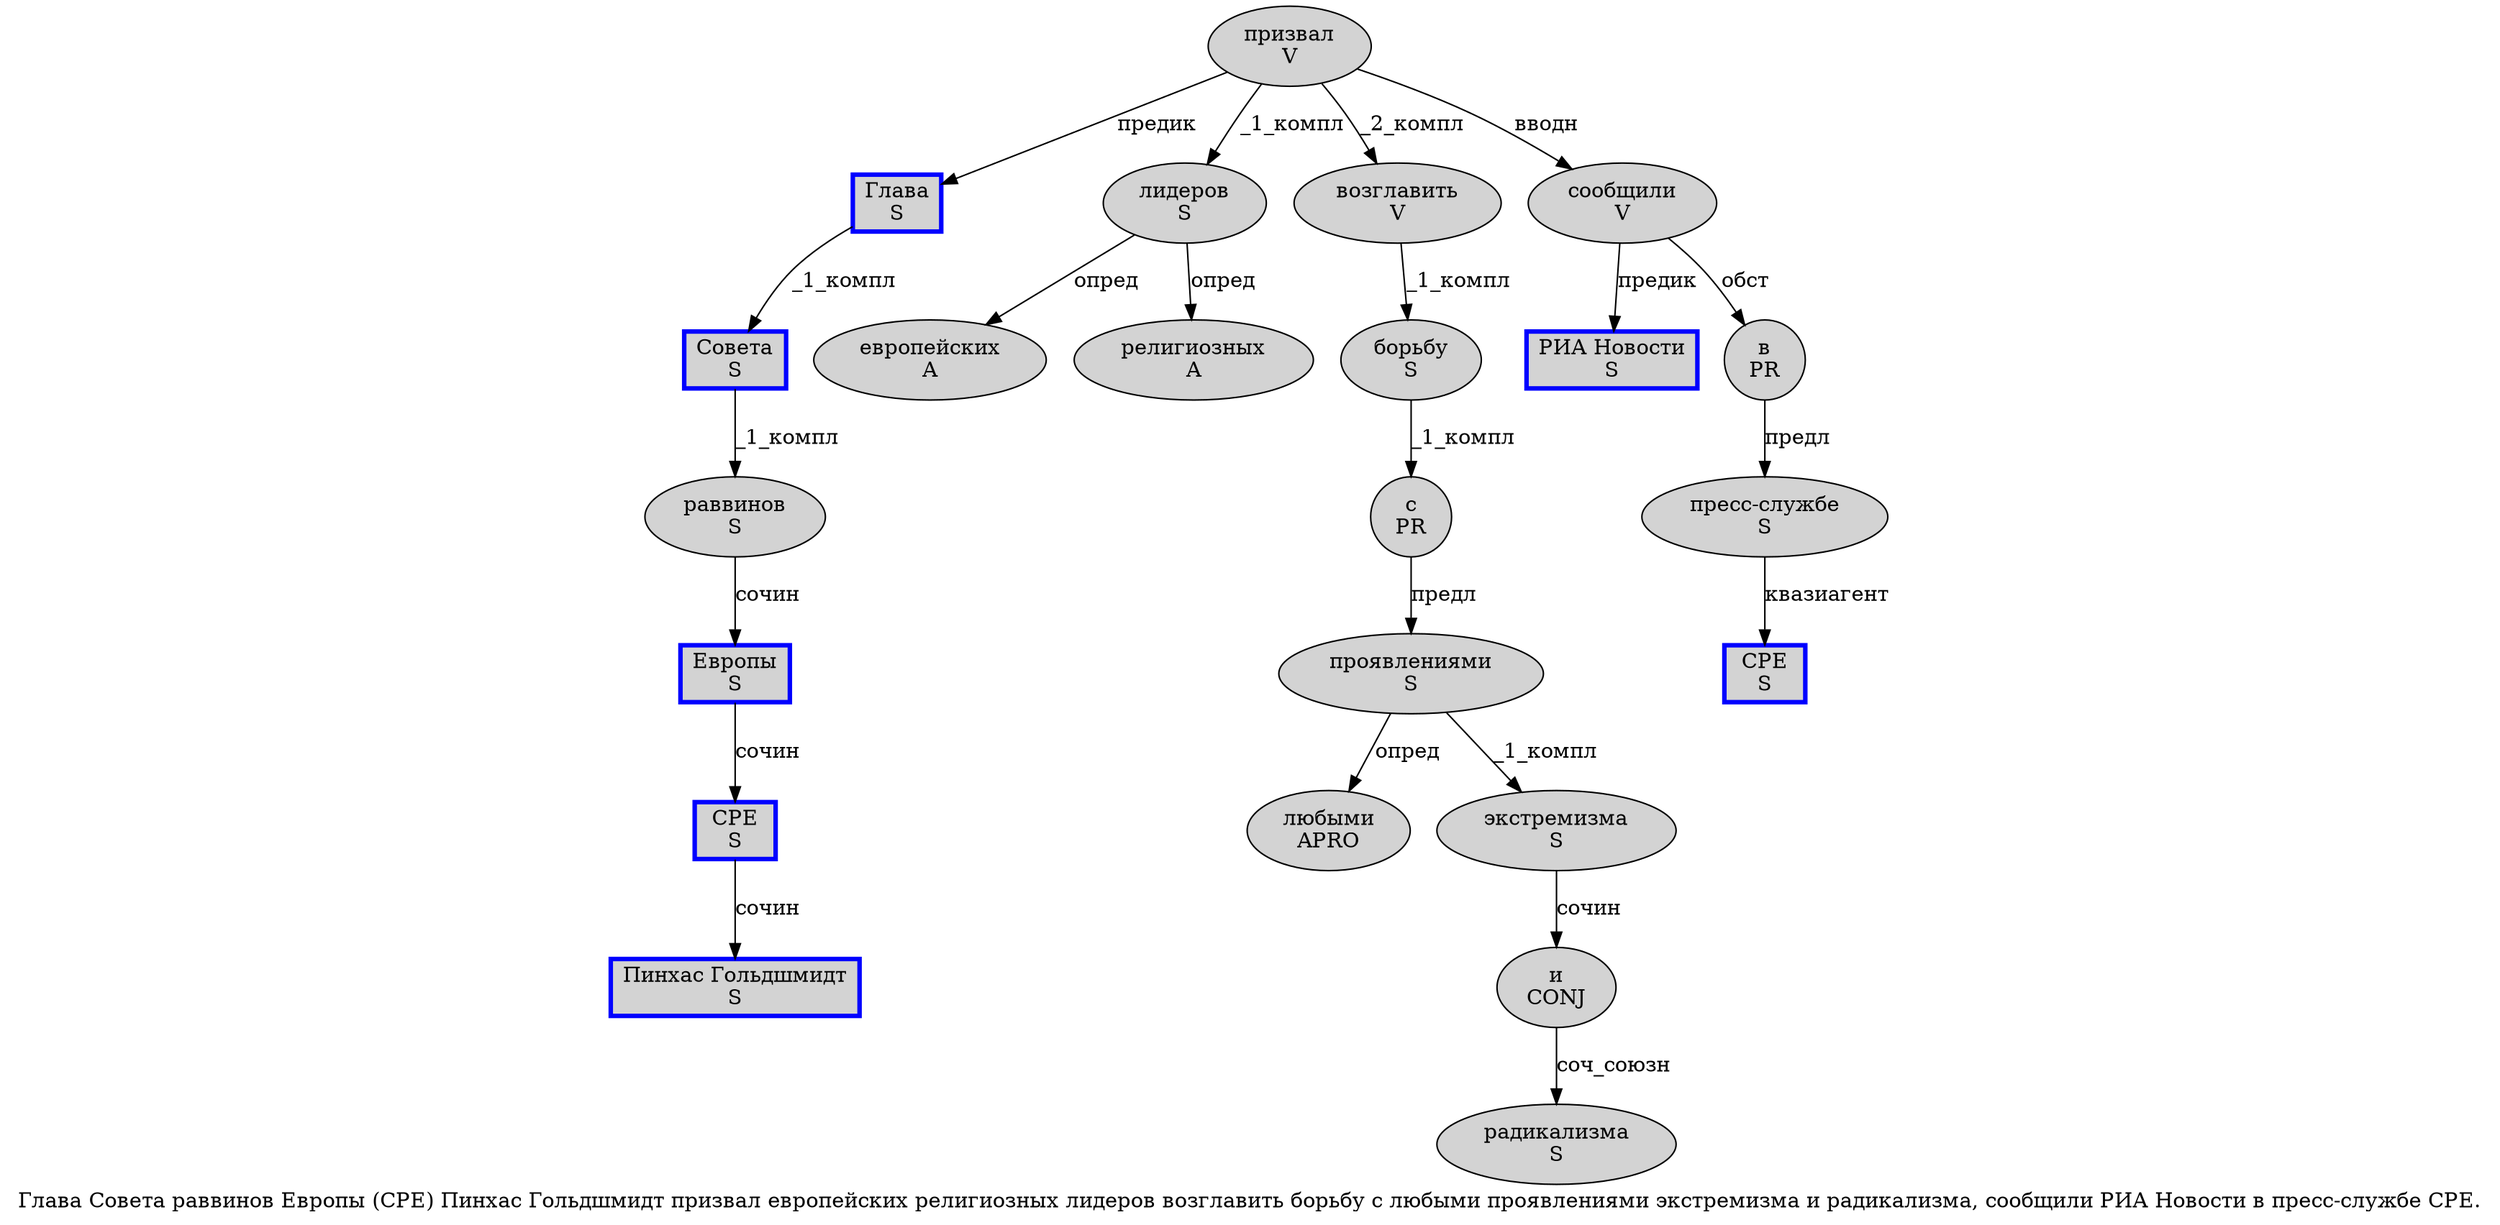 digraph SENTENCE_198 {
	graph [label="Глава Совета раввинов Европы (СРЕ) Пинхас Гольдшмидт призвал европейских религиозных лидеров возглавить борьбу с любыми проявлениями экстремизма и радикализма, сообщили РИА Новости в пресс-службе СРЕ."]
	node [style=filled]
		0 [label="Глава
S" color=blue fillcolor=lightgray penwidth=3 shape=box]
		1 [label="Совета
S" color=blue fillcolor=lightgray penwidth=3 shape=box]
		2 [label="раввинов
S" color="" fillcolor=lightgray penwidth=1 shape=ellipse]
		3 [label="Европы
S" color=blue fillcolor=lightgray penwidth=3 shape=box]
		5 [label="СРЕ
S" color=blue fillcolor=lightgray penwidth=3 shape=box]
		7 [label="Пинхас Гольдшмидт
S" color=blue fillcolor=lightgray penwidth=3 shape=box]
		8 [label="призвал
V" color="" fillcolor=lightgray penwidth=1 shape=ellipse]
		9 [label="европейских
A" color="" fillcolor=lightgray penwidth=1 shape=ellipse]
		10 [label="религиозных
A" color="" fillcolor=lightgray penwidth=1 shape=ellipse]
		11 [label="лидеров
S" color="" fillcolor=lightgray penwidth=1 shape=ellipse]
		12 [label="возглавить
V" color="" fillcolor=lightgray penwidth=1 shape=ellipse]
		13 [label="борьбу
S" color="" fillcolor=lightgray penwidth=1 shape=ellipse]
		14 [label="с
PR" color="" fillcolor=lightgray penwidth=1 shape=ellipse]
		15 [label="любыми
APRO" color="" fillcolor=lightgray penwidth=1 shape=ellipse]
		16 [label="проявлениями
S" color="" fillcolor=lightgray penwidth=1 shape=ellipse]
		17 [label="экстремизма
S" color="" fillcolor=lightgray penwidth=1 shape=ellipse]
		18 [label="и
CONJ" color="" fillcolor=lightgray penwidth=1 shape=ellipse]
		19 [label="радикализма
S" color="" fillcolor=lightgray penwidth=1 shape=ellipse]
		21 [label="сообщили
V" color="" fillcolor=lightgray penwidth=1 shape=ellipse]
		22 [label="РИА Новости
S" color=blue fillcolor=lightgray penwidth=3 shape=box]
		23 [label="в
PR" color="" fillcolor=lightgray penwidth=1 shape=ellipse]
		24 [label="пресс-службе
S" color="" fillcolor=lightgray penwidth=1 shape=ellipse]
		25 [label="СРЕ
S" color=blue fillcolor=lightgray penwidth=3 shape=box]
			1 -> 2 [label="_1_компл"]
			18 -> 19 [label="соч_союзн"]
			17 -> 18 [label="сочин"]
			14 -> 16 [label="предл"]
			21 -> 22 [label="предик"]
			21 -> 23 [label="обст"]
			12 -> 13 [label="_1_компл"]
			5 -> 7 [label="сочин"]
			0 -> 1 [label="_1_компл"]
			11 -> 9 [label="опред"]
			11 -> 10 [label="опред"]
			24 -> 25 [label="квазиагент"]
			13 -> 14 [label="_1_компл"]
			3 -> 5 [label="сочин"]
			2 -> 3 [label="сочин"]
			16 -> 15 [label="опред"]
			16 -> 17 [label="_1_компл"]
			8 -> 0 [label="предик"]
			8 -> 11 [label="_1_компл"]
			8 -> 12 [label="_2_компл"]
			8 -> 21 [label="вводн"]
			23 -> 24 [label="предл"]
}